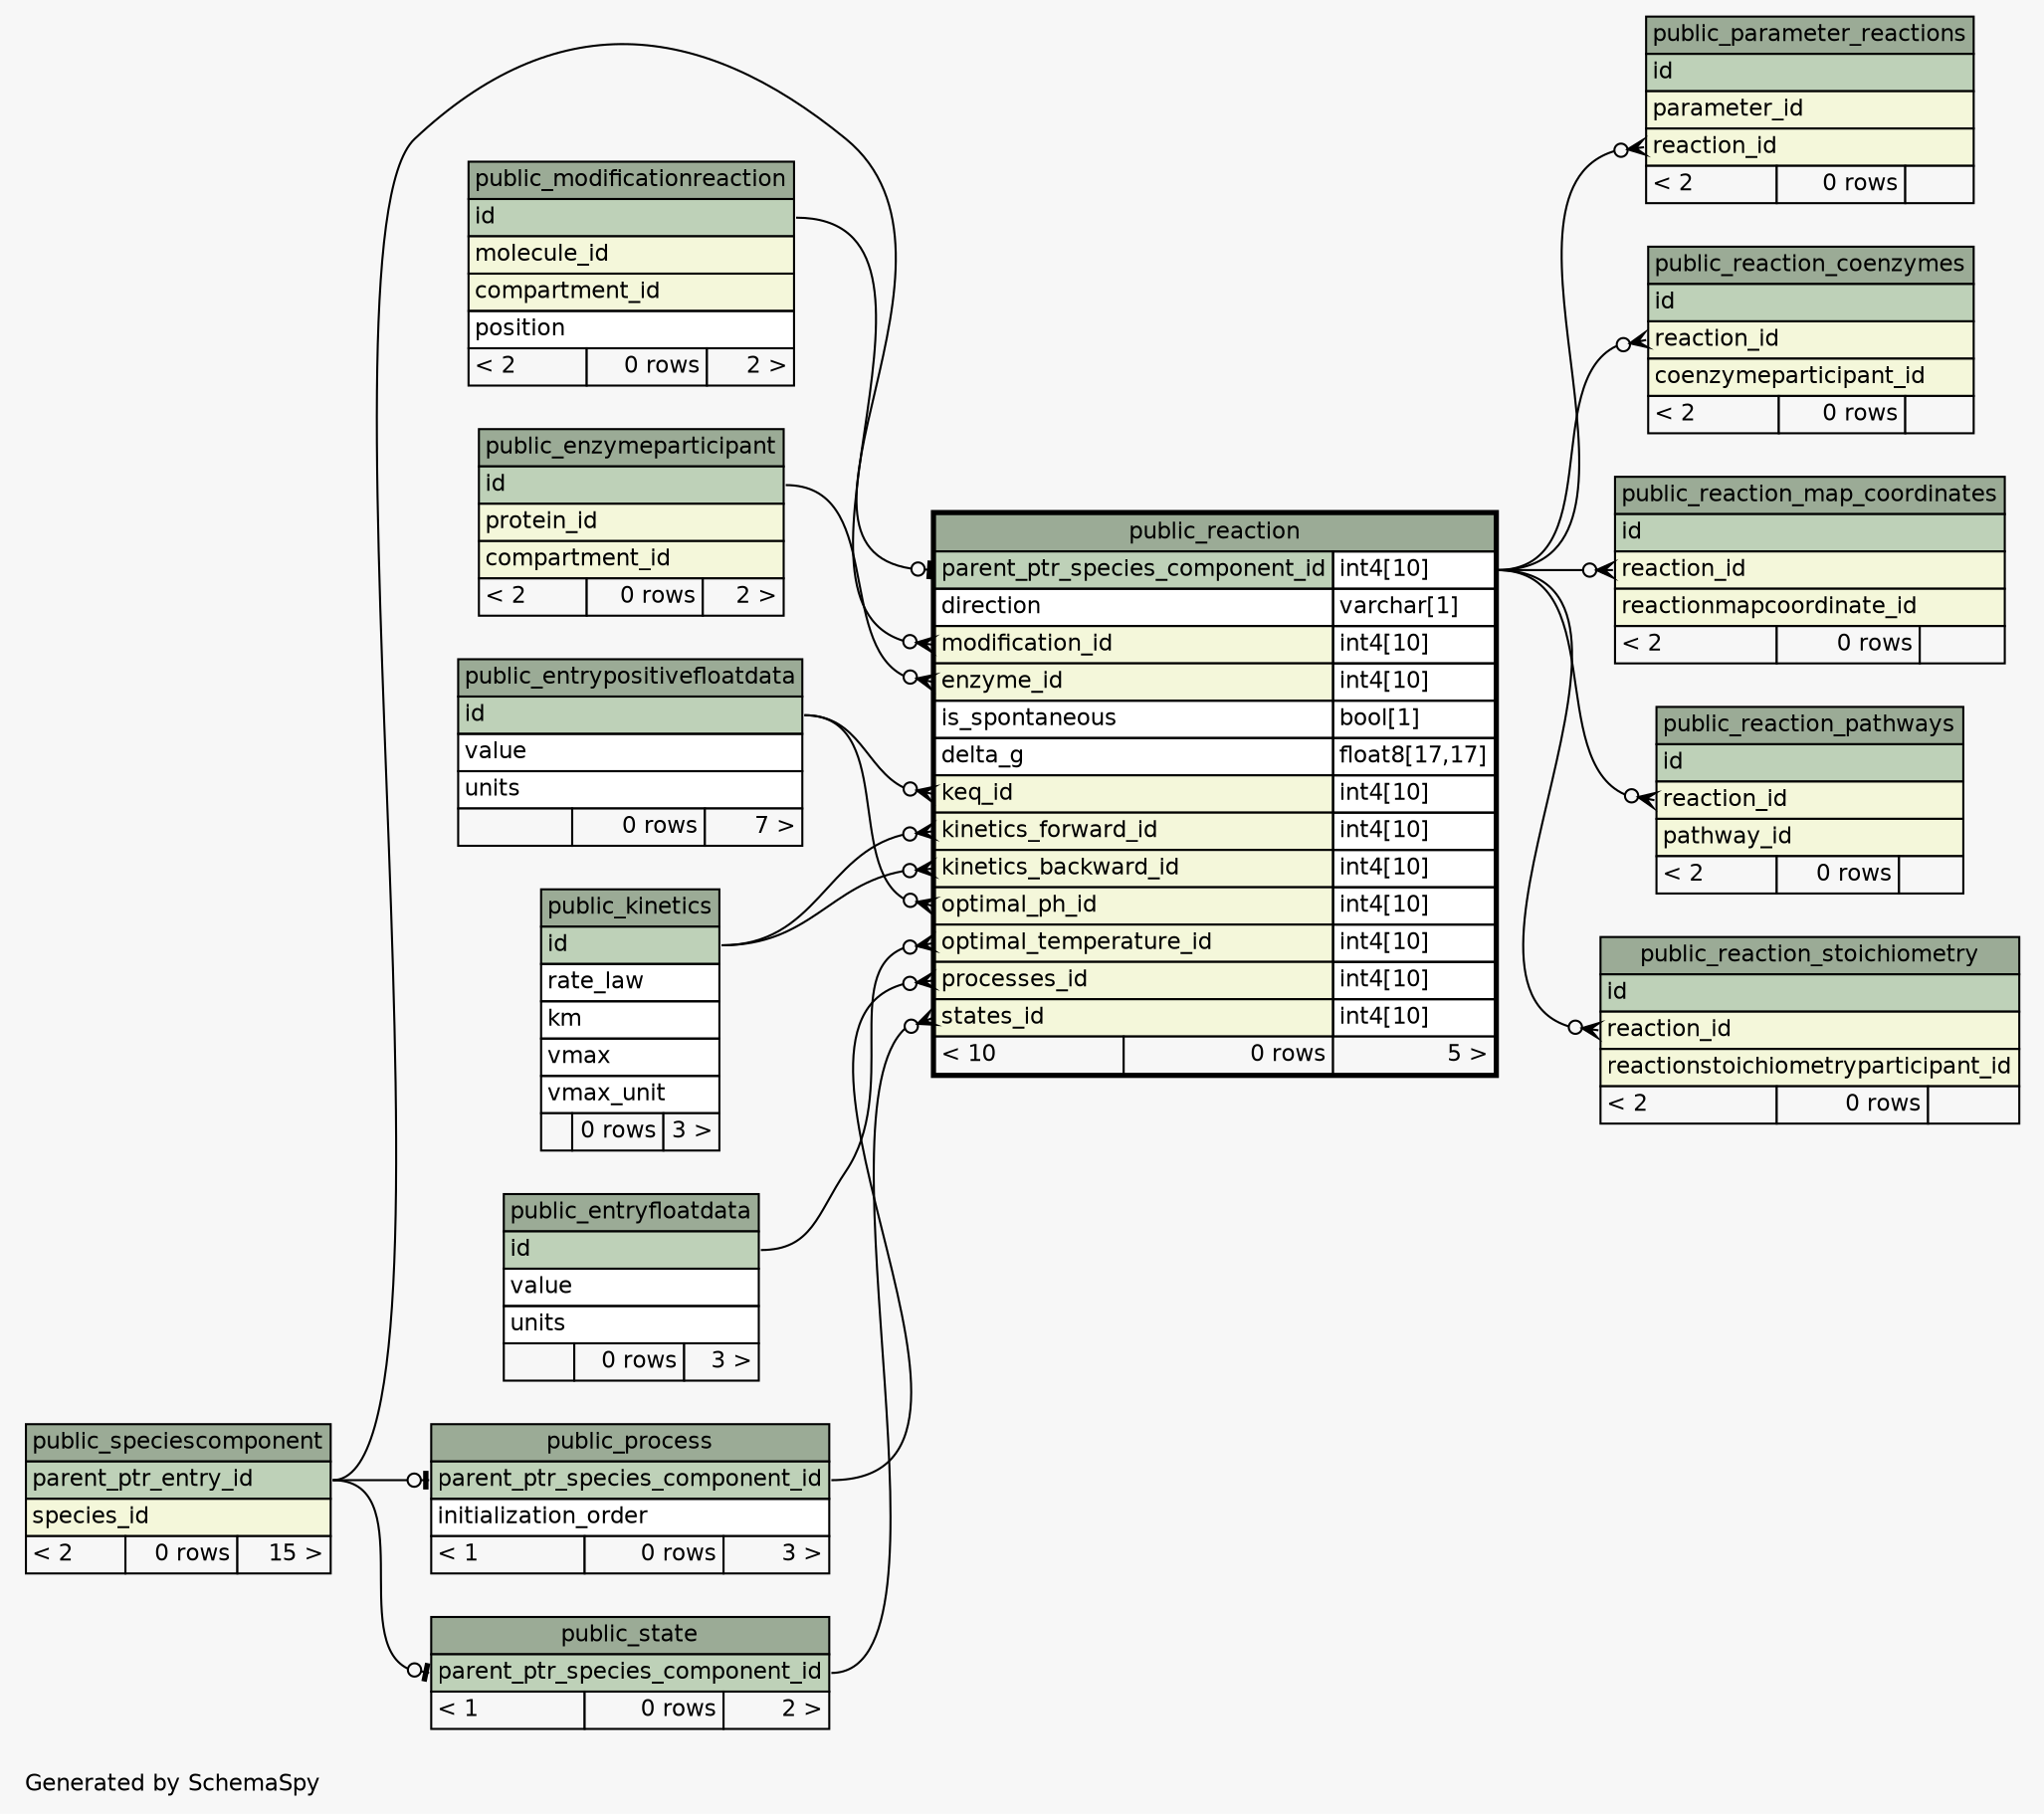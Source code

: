 // dot 2.36.0 on Linux 3.13.0-43-generic
// SchemaSpy rev 590
digraph "oneDegreeRelationshipsDiagram" {
  graph [
    rankdir="RL"
    bgcolor="#f7f7f7"
    label="\nGenerated by SchemaSpy"
    labeljust="l"
    nodesep="0.18"
    ranksep="0.46"
    fontname="Helvetica"
    fontsize="11"
  ];
  node [
    fontname="Helvetica"
    fontsize="11"
    shape="plaintext"
  ];
  edge [
    arrowsize="0.8"
  ];
  "public_parameter_reactions":"reaction_id":w -> "public_reaction":"parent_ptr_species_component_id.type":e [arrowhead=none dir=back arrowtail=crowodot];
  "public_process":"parent_ptr_species_component_id":w -> "public_speciescomponent":"parent_ptr_entry_id":e [arrowhead=none dir=back arrowtail=teeodot];
  "public_reaction":"enzyme_id":w -> "public_enzymeparticipant":"id":e [arrowhead=none dir=back arrowtail=crowodot];
  "public_reaction":"keq_id":w -> "public_entrypositivefloatdata":"id":e [arrowhead=none dir=back arrowtail=crowodot];
  "public_reaction":"kinetics_backward_id":w -> "public_kinetics":"id":e [arrowhead=none dir=back arrowtail=crowodot];
  "public_reaction":"kinetics_forward_id":w -> "public_kinetics":"id":e [arrowhead=none dir=back arrowtail=crowodot];
  "public_reaction":"modification_id":w -> "public_modificationreaction":"id":e [arrowhead=none dir=back arrowtail=crowodot];
  "public_reaction":"optimal_ph_id":w -> "public_entrypositivefloatdata":"id":e [arrowhead=none dir=back arrowtail=crowodot];
  "public_reaction":"optimal_temperature_id":w -> "public_entryfloatdata":"id":e [arrowhead=none dir=back arrowtail=crowodot];
  "public_reaction":"parent_ptr_species_component_id":w -> "public_speciescomponent":"parent_ptr_entry_id":e [arrowhead=none dir=back arrowtail=teeodot];
  "public_reaction":"processes_id":w -> "public_process":"parent_ptr_species_component_id":e [arrowhead=none dir=back arrowtail=crowodot];
  "public_reaction":"states_id":w -> "public_state":"parent_ptr_species_component_id":e [arrowhead=none dir=back arrowtail=crowodot];
  "public_reaction_coenzymes":"reaction_id":w -> "public_reaction":"parent_ptr_species_component_id.type":e [arrowhead=none dir=back arrowtail=crowodot];
  "public_reaction_map_coordinates":"reaction_id":w -> "public_reaction":"parent_ptr_species_component_id.type":e [arrowhead=none dir=back arrowtail=crowodot];
  "public_reaction_pathways":"reaction_id":w -> "public_reaction":"parent_ptr_species_component_id.type":e [arrowhead=none dir=back arrowtail=crowodot];
  "public_reaction_stoichiometry":"reaction_id":w -> "public_reaction":"parent_ptr_species_component_id.type":e [arrowhead=none dir=back arrowtail=crowodot];
  "public_state":"parent_ptr_species_component_id":w -> "public_speciescomponent":"parent_ptr_entry_id":e [arrowhead=none dir=back arrowtail=teeodot];
  "public_entryfloatdata" [
    label=<
    <TABLE BORDER="0" CELLBORDER="1" CELLSPACING="0" BGCOLOR="#ffffff">
      <TR><TD COLSPAN="3" BGCOLOR="#9bab96" ALIGN="CENTER">public_entryfloatdata</TD></TR>
      <TR><TD PORT="id" COLSPAN="3" BGCOLOR="#bed1b8" ALIGN="LEFT">id</TD></TR>
      <TR><TD PORT="value" COLSPAN="3" ALIGN="LEFT">value</TD></TR>
      <TR><TD PORT="units" COLSPAN="3" ALIGN="LEFT">units</TD></TR>
      <TR><TD ALIGN="LEFT" BGCOLOR="#f7f7f7">  </TD><TD ALIGN="RIGHT" BGCOLOR="#f7f7f7">0 rows</TD><TD ALIGN="RIGHT" BGCOLOR="#f7f7f7">3 &gt;</TD></TR>
    </TABLE>>
    URL="public_entryfloatdata.html"
    tooltip="public_entryfloatdata"
  ];
  "public_entrypositivefloatdata" [
    label=<
    <TABLE BORDER="0" CELLBORDER="1" CELLSPACING="0" BGCOLOR="#ffffff">
      <TR><TD COLSPAN="3" BGCOLOR="#9bab96" ALIGN="CENTER">public_entrypositivefloatdata</TD></TR>
      <TR><TD PORT="id" COLSPAN="3" BGCOLOR="#bed1b8" ALIGN="LEFT">id</TD></TR>
      <TR><TD PORT="value" COLSPAN="3" ALIGN="LEFT">value</TD></TR>
      <TR><TD PORT="units" COLSPAN="3" ALIGN="LEFT">units</TD></TR>
      <TR><TD ALIGN="LEFT" BGCOLOR="#f7f7f7">  </TD><TD ALIGN="RIGHT" BGCOLOR="#f7f7f7">0 rows</TD><TD ALIGN="RIGHT" BGCOLOR="#f7f7f7">7 &gt;</TD></TR>
    </TABLE>>
    URL="public_entrypositivefloatdata.html"
    tooltip="public_entrypositivefloatdata"
  ];
  "public_enzymeparticipant" [
    label=<
    <TABLE BORDER="0" CELLBORDER="1" CELLSPACING="0" BGCOLOR="#ffffff">
      <TR><TD COLSPAN="3" BGCOLOR="#9bab96" ALIGN="CENTER">public_enzymeparticipant</TD></TR>
      <TR><TD PORT="id" COLSPAN="3" BGCOLOR="#bed1b8" ALIGN="LEFT">id</TD></TR>
      <TR><TD PORT="protein_id" COLSPAN="3" BGCOLOR="#f4f7da" ALIGN="LEFT">protein_id</TD></TR>
      <TR><TD PORT="compartment_id" COLSPAN="3" BGCOLOR="#f4f7da" ALIGN="LEFT">compartment_id</TD></TR>
      <TR><TD ALIGN="LEFT" BGCOLOR="#f7f7f7">&lt; 2</TD><TD ALIGN="RIGHT" BGCOLOR="#f7f7f7">0 rows</TD><TD ALIGN="RIGHT" BGCOLOR="#f7f7f7">2 &gt;</TD></TR>
    </TABLE>>
    URL="public_enzymeparticipant.html"
    tooltip="public_enzymeparticipant"
  ];
  "public_kinetics" [
    label=<
    <TABLE BORDER="0" CELLBORDER="1" CELLSPACING="0" BGCOLOR="#ffffff">
      <TR><TD COLSPAN="3" BGCOLOR="#9bab96" ALIGN="CENTER">public_kinetics</TD></TR>
      <TR><TD PORT="id" COLSPAN="3" BGCOLOR="#bed1b8" ALIGN="LEFT">id</TD></TR>
      <TR><TD PORT="rate_law" COLSPAN="3" ALIGN="LEFT">rate_law</TD></TR>
      <TR><TD PORT="km" COLSPAN="3" ALIGN="LEFT">km</TD></TR>
      <TR><TD PORT="vmax" COLSPAN="3" ALIGN="LEFT">vmax</TD></TR>
      <TR><TD PORT="vmax_unit" COLSPAN="3" ALIGN="LEFT">vmax_unit</TD></TR>
      <TR><TD ALIGN="LEFT" BGCOLOR="#f7f7f7">  </TD><TD ALIGN="RIGHT" BGCOLOR="#f7f7f7">0 rows</TD><TD ALIGN="RIGHT" BGCOLOR="#f7f7f7">3 &gt;</TD></TR>
    </TABLE>>
    URL="public_kinetics.html"
    tooltip="public_kinetics"
  ];
  "public_modificationreaction" [
    label=<
    <TABLE BORDER="0" CELLBORDER="1" CELLSPACING="0" BGCOLOR="#ffffff">
      <TR><TD COLSPAN="3" BGCOLOR="#9bab96" ALIGN="CENTER">public_modificationreaction</TD></TR>
      <TR><TD PORT="id" COLSPAN="3" BGCOLOR="#bed1b8" ALIGN="LEFT">id</TD></TR>
      <TR><TD PORT="molecule_id" COLSPAN="3" BGCOLOR="#f4f7da" ALIGN="LEFT">molecule_id</TD></TR>
      <TR><TD PORT="compartment_id" COLSPAN="3" BGCOLOR="#f4f7da" ALIGN="LEFT">compartment_id</TD></TR>
      <TR><TD PORT="position" COLSPAN="3" ALIGN="LEFT">position</TD></TR>
      <TR><TD ALIGN="LEFT" BGCOLOR="#f7f7f7">&lt; 2</TD><TD ALIGN="RIGHT" BGCOLOR="#f7f7f7">0 rows</TD><TD ALIGN="RIGHT" BGCOLOR="#f7f7f7">2 &gt;</TD></TR>
    </TABLE>>
    URL="public_modificationreaction.html"
    tooltip="public_modificationreaction"
  ];
  "public_parameter_reactions" [
    label=<
    <TABLE BORDER="0" CELLBORDER="1" CELLSPACING="0" BGCOLOR="#ffffff">
      <TR><TD COLSPAN="3" BGCOLOR="#9bab96" ALIGN="CENTER">public_parameter_reactions</TD></TR>
      <TR><TD PORT="id" COLSPAN="3" BGCOLOR="#bed1b8" ALIGN="LEFT">id</TD></TR>
      <TR><TD PORT="parameter_id" COLSPAN="3" BGCOLOR="#f4f7da" ALIGN="LEFT">parameter_id</TD></TR>
      <TR><TD PORT="reaction_id" COLSPAN="3" BGCOLOR="#f4f7da" ALIGN="LEFT">reaction_id</TD></TR>
      <TR><TD ALIGN="LEFT" BGCOLOR="#f7f7f7">&lt; 2</TD><TD ALIGN="RIGHT" BGCOLOR="#f7f7f7">0 rows</TD><TD ALIGN="RIGHT" BGCOLOR="#f7f7f7">  </TD></TR>
    </TABLE>>
    URL="public_parameter_reactions.html"
    tooltip="public_parameter_reactions"
  ];
  "public_process" [
    label=<
    <TABLE BORDER="0" CELLBORDER="1" CELLSPACING="0" BGCOLOR="#ffffff">
      <TR><TD COLSPAN="3" BGCOLOR="#9bab96" ALIGN="CENTER">public_process</TD></TR>
      <TR><TD PORT="parent_ptr_species_component_id" COLSPAN="3" BGCOLOR="#bed1b8" ALIGN="LEFT">parent_ptr_species_component_id</TD></TR>
      <TR><TD PORT="initialization_order" COLSPAN="3" ALIGN="LEFT">initialization_order</TD></TR>
      <TR><TD ALIGN="LEFT" BGCOLOR="#f7f7f7">&lt; 1</TD><TD ALIGN="RIGHT" BGCOLOR="#f7f7f7">0 rows</TD><TD ALIGN="RIGHT" BGCOLOR="#f7f7f7">3 &gt;</TD></TR>
    </TABLE>>
    URL="public_process.html"
    tooltip="public_process"
  ];
  "public_reaction" [
    label=<
    <TABLE BORDER="2" CELLBORDER="1" CELLSPACING="0" BGCOLOR="#ffffff">
      <TR><TD COLSPAN="3" BGCOLOR="#9bab96" ALIGN="CENTER">public_reaction</TD></TR>
      <TR><TD PORT="parent_ptr_species_component_id" COLSPAN="2" BGCOLOR="#bed1b8" ALIGN="LEFT">parent_ptr_species_component_id</TD><TD PORT="parent_ptr_species_component_id.type" ALIGN="LEFT">int4[10]</TD></TR>
      <TR><TD PORT="direction" COLSPAN="2" ALIGN="LEFT">direction</TD><TD PORT="direction.type" ALIGN="LEFT">varchar[1]</TD></TR>
      <TR><TD PORT="modification_id" COLSPAN="2" BGCOLOR="#f4f7da" ALIGN="LEFT">modification_id</TD><TD PORT="modification_id.type" ALIGN="LEFT">int4[10]</TD></TR>
      <TR><TD PORT="enzyme_id" COLSPAN="2" BGCOLOR="#f4f7da" ALIGN="LEFT">enzyme_id</TD><TD PORT="enzyme_id.type" ALIGN="LEFT">int4[10]</TD></TR>
      <TR><TD PORT="is_spontaneous" COLSPAN="2" ALIGN="LEFT">is_spontaneous</TD><TD PORT="is_spontaneous.type" ALIGN="LEFT">bool[1]</TD></TR>
      <TR><TD PORT="delta_g" COLSPAN="2" ALIGN="LEFT">delta_g</TD><TD PORT="delta_g.type" ALIGN="LEFT">float8[17,17]</TD></TR>
      <TR><TD PORT="keq_id" COLSPAN="2" BGCOLOR="#f4f7da" ALIGN="LEFT">keq_id</TD><TD PORT="keq_id.type" ALIGN="LEFT">int4[10]</TD></TR>
      <TR><TD PORT="kinetics_forward_id" COLSPAN="2" BGCOLOR="#f4f7da" ALIGN="LEFT">kinetics_forward_id</TD><TD PORT="kinetics_forward_id.type" ALIGN="LEFT">int4[10]</TD></TR>
      <TR><TD PORT="kinetics_backward_id" COLSPAN="2" BGCOLOR="#f4f7da" ALIGN="LEFT">kinetics_backward_id</TD><TD PORT="kinetics_backward_id.type" ALIGN="LEFT">int4[10]</TD></TR>
      <TR><TD PORT="optimal_ph_id" COLSPAN="2" BGCOLOR="#f4f7da" ALIGN="LEFT">optimal_ph_id</TD><TD PORT="optimal_ph_id.type" ALIGN="LEFT">int4[10]</TD></TR>
      <TR><TD PORT="optimal_temperature_id" COLSPAN="2" BGCOLOR="#f4f7da" ALIGN="LEFT">optimal_temperature_id</TD><TD PORT="optimal_temperature_id.type" ALIGN="LEFT">int4[10]</TD></TR>
      <TR><TD PORT="processes_id" COLSPAN="2" BGCOLOR="#f4f7da" ALIGN="LEFT">processes_id</TD><TD PORT="processes_id.type" ALIGN="LEFT">int4[10]</TD></TR>
      <TR><TD PORT="states_id" COLSPAN="2" BGCOLOR="#f4f7da" ALIGN="LEFT">states_id</TD><TD PORT="states_id.type" ALIGN="LEFT">int4[10]</TD></TR>
      <TR><TD ALIGN="LEFT" BGCOLOR="#f7f7f7">&lt; 10</TD><TD ALIGN="RIGHT" BGCOLOR="#f7f7f7">0 rows</TD><TD ALIGN="RIGHT" BGCOLOR="#f7f7f7">5 &gt;</TD></TR>
    </TABLE>>
    URL="public_reaction.html"
    tooltip="public_reaction"
  ];
  "public_reaction_coenzymes" [
    label=<
    <TABLE BORDER="0" CELLBORDER="1" CELLSPACING="0" BGCOLOR="#ffffff">
      <TR><TD COLSPAN="3" BGCOLOR="#9bab96" ALIGN="CENTER">public_reaction_coenzymes</TD></TR>
      <TR><TD PORT="id" COLSPAN="3" BGCOLOR="#bed1b8" ALIGN="LEFT">id</TD></TR>
      <TR><TD PORT="reaction_id" COLSPAN="3" BGCOLOR="#f4f7da" ALIGN="LEFT">reaction_id</TD></TR>
      <TR><TD PORT="coenzymeparticipant_id" COLSPAN="3" BGCOLOR="#f4f7da" ALIGN="LEFT">coenzymeparticipant_id</TD></TR>
      <TR><TD ALIGN="LEFT" BGCOLOR="#f7f7f7">&lt; 2</TD><TD ALIGN="RIGHT" BGCOLOR="#f7f7f7">0 rows</TD><TD ALIGN="RIGHT" BGCOLOR="#f7f7f7">  </TD></TR>
    </TABLE>>
    URL="public_reaction_coenzymes.html"
    tooltip="public_reaction_coenzymes"
  ];
  "public_reaction_map_coordinates" [
    label=<
    <TABLE BORDER="0" CELLBORDER="1" CELLSPACING="0" BGCOLOR="#ffffff">
      <TR><TD COLSPAN="3" BGCOLOR="#9bab96" ALIGN="CENTER">public_reaction_map_coordinates</TD></TR>
      <TR><TD PORT="id" COLSPAN="3" BGCOLOR="#bed1b8" ALIGN="LEFT">id</TD></TR>
      <TR><TD PORT="reaction_id" COLSPAN="3" BGCOLOR="#f4f7da" ALIGN="LEFT">reaction_id</TD></TR>
      <TR><TD PORT="reactionmapcoordinate_id" COLSPAN="3" BGCOLOR="#f4f7da" ALIGN="LEFT">reactionmapcoordinate_id</TD></TR>
      <TR><TD ALIGN="LEFT" BGCOLOR="#f7f7f7">&lt; 2</TD><TD ALIGN="RIGHT" BGCOLOR="#f7f7f7">0 rows</TD><TD ALIGN="RIGHT" BGCOLOR="#f7f7f7">  </TD></TR>
    </TABLE>>
    URL="public_reaction_map_coordinates.html"
    tooltip="public_reaction_map_coordinates"
  ];
  "public_reaction_pathways" [
    label=<
    <TABLE BORDER="0" CELLBORDER="1" CELLSPACING="0" BGCOLOR="#ffffff">
      <TR><TD COLSPAN="3" BGCOLOR="#9bab96" ALIGN="CENTER">public_reaction_pathways</TD></TR>
      <TR><TD PORT="id" COLSPAN="3" BGCOLOR="#bed1b8" ALIGN="LEFT">id</TD></TR>
      <TR><TD PORT="reaction_id" COLSPAN="3" BGCOLOR="#f4f7da" ALIGN="LEFT">reaction_id</TD></TR>
      <TR><TD PORT="pathway_id" COLSPAN="3" BGCOLOR="#f4f7da" ALIGN="LEFT">pathway_id</TD></TR>
      <TR><TD ALIGN="LEFT" BGCOLOR="#f7f7f7">&lt; 2</TD><TD ALIGN="RIGHT" BGCOLOR="#f7f7f7">0 rows</TD><TD ALIGN="RIGHT" BGCOLOR="#f7f7f7">  </TD></TR>
    </TABLE>>
    URL="public_reaction_pathways.html"
    tooltip="public_reaction_pathways"
  ];
  "public_reaction_stoichiometry" [
    label=<
    <TABLE BORDER="0" CELLBORDER="1" CELLSPACING="0" BGCOLOR="#ffffff">
      <TR><TD COLSPAN="3" BGCOLOR="#9bab96" ALIGN="CENTER">public_reaction_stoichiometry</TD></TR>
      <TR><TD PORT="id" COLSPAN="3" BGCOLOR="#bed1b8" ALIGN="LEFT">id</TD></TR>
      <TR><TD PORT="reaction_id" COLSPAN="3" BGCOLOR="#f4f7da" ALIGN="LEFT">reaction_id</TD></TR>
      <TR><TD PORT="reactionstoichiometryparticipant_id" COLSPAN="3" BGCOLOR="#f4f7da" ALIGN="LEFT">reactionstoichiometryparticipant_id</TD></TR>
      <TR><TD ALIGN="LEFT" BGCOLOR="#f7f7f7">&lt; 2</TD><TD ALIGN="RIGHT" BGCOLOR="#f7f7f7">0 rows</TD><TD ALIGN="RIGHT" BGCOLOR="#f7f7f7">  </TD></TR>
    </TABLE>>
    URL="public_reaction_stoichiometry.html"
    tooltip="public_reaction_stoichiometry"
  ];
  "public_speciescomponent" [
    label=<
    <TABLE BORDER="0" CELLBORDER="1" CELLSPACING="0" BGCOLOR="#ffffff">
      <TR><TD COLSPAN="3" BGCOLOR="#9bab96" ALIGN="CENTER">public_speciescomponent</TD></TR>
      <TR><TD PORT="parent_ptr_entry_id" COLSPAN="3" BGCOLOR="#bed1b8" ALIGN="LEFT">parent_ptr_entry_id</TD></TR>
      <TR><TD PORT="species_id" COLSPAN="3" BGCOLOR="#f4f7da" ALIGN="LEFT">species_id</TD></TR>
      <TR><TD ALIGN="LEFT" BGCOLOR="#f7f7f7">&lt; 2</TD><TD ALIGN="RIGHT" BGCOLOR="#f7f7f7">0 rows</TD><TD ALIGN="RIGHT" BGCOLOR="#f7f7f7">15 &gt;</TD></TR>
    </TABLE>>
    URL="public_speciescomponent.html"
    tooltip="public_speciescomponent"
  ];
  "public_state" [
    label=<
    <TABLE BORDER="0" CELLBORDER="1" CELLSPACING="0" BGCOLOR="#ffffff">
      <TR><TD COLSPAN="3" BGCOLOR="#9bab96" ALIGN="CENTER">public_state</TD></TR>
      <TR><TD PORT="parent_ptr_species_component_id" COLSPAN="3" BGCOLOR="#bed1b8" ALIGN="LEFT">parent_ptr_species_component_id</TD></TR>
      <TR><TD ALIGN="LEFT" BGCOLOR="#f7f7f7">&lt; 1</TD><TD ALIGN="RIGHT" BGCOLOR="#f7f7f7">0 rows</TD><TD ALIGN="RIGHT" BGCOLOR="#f7f7f7">2 &gt;</TD></TR>
    </TABLE>>
    URL="public_state.html"
    tooltip="public_state"
  ];
}
